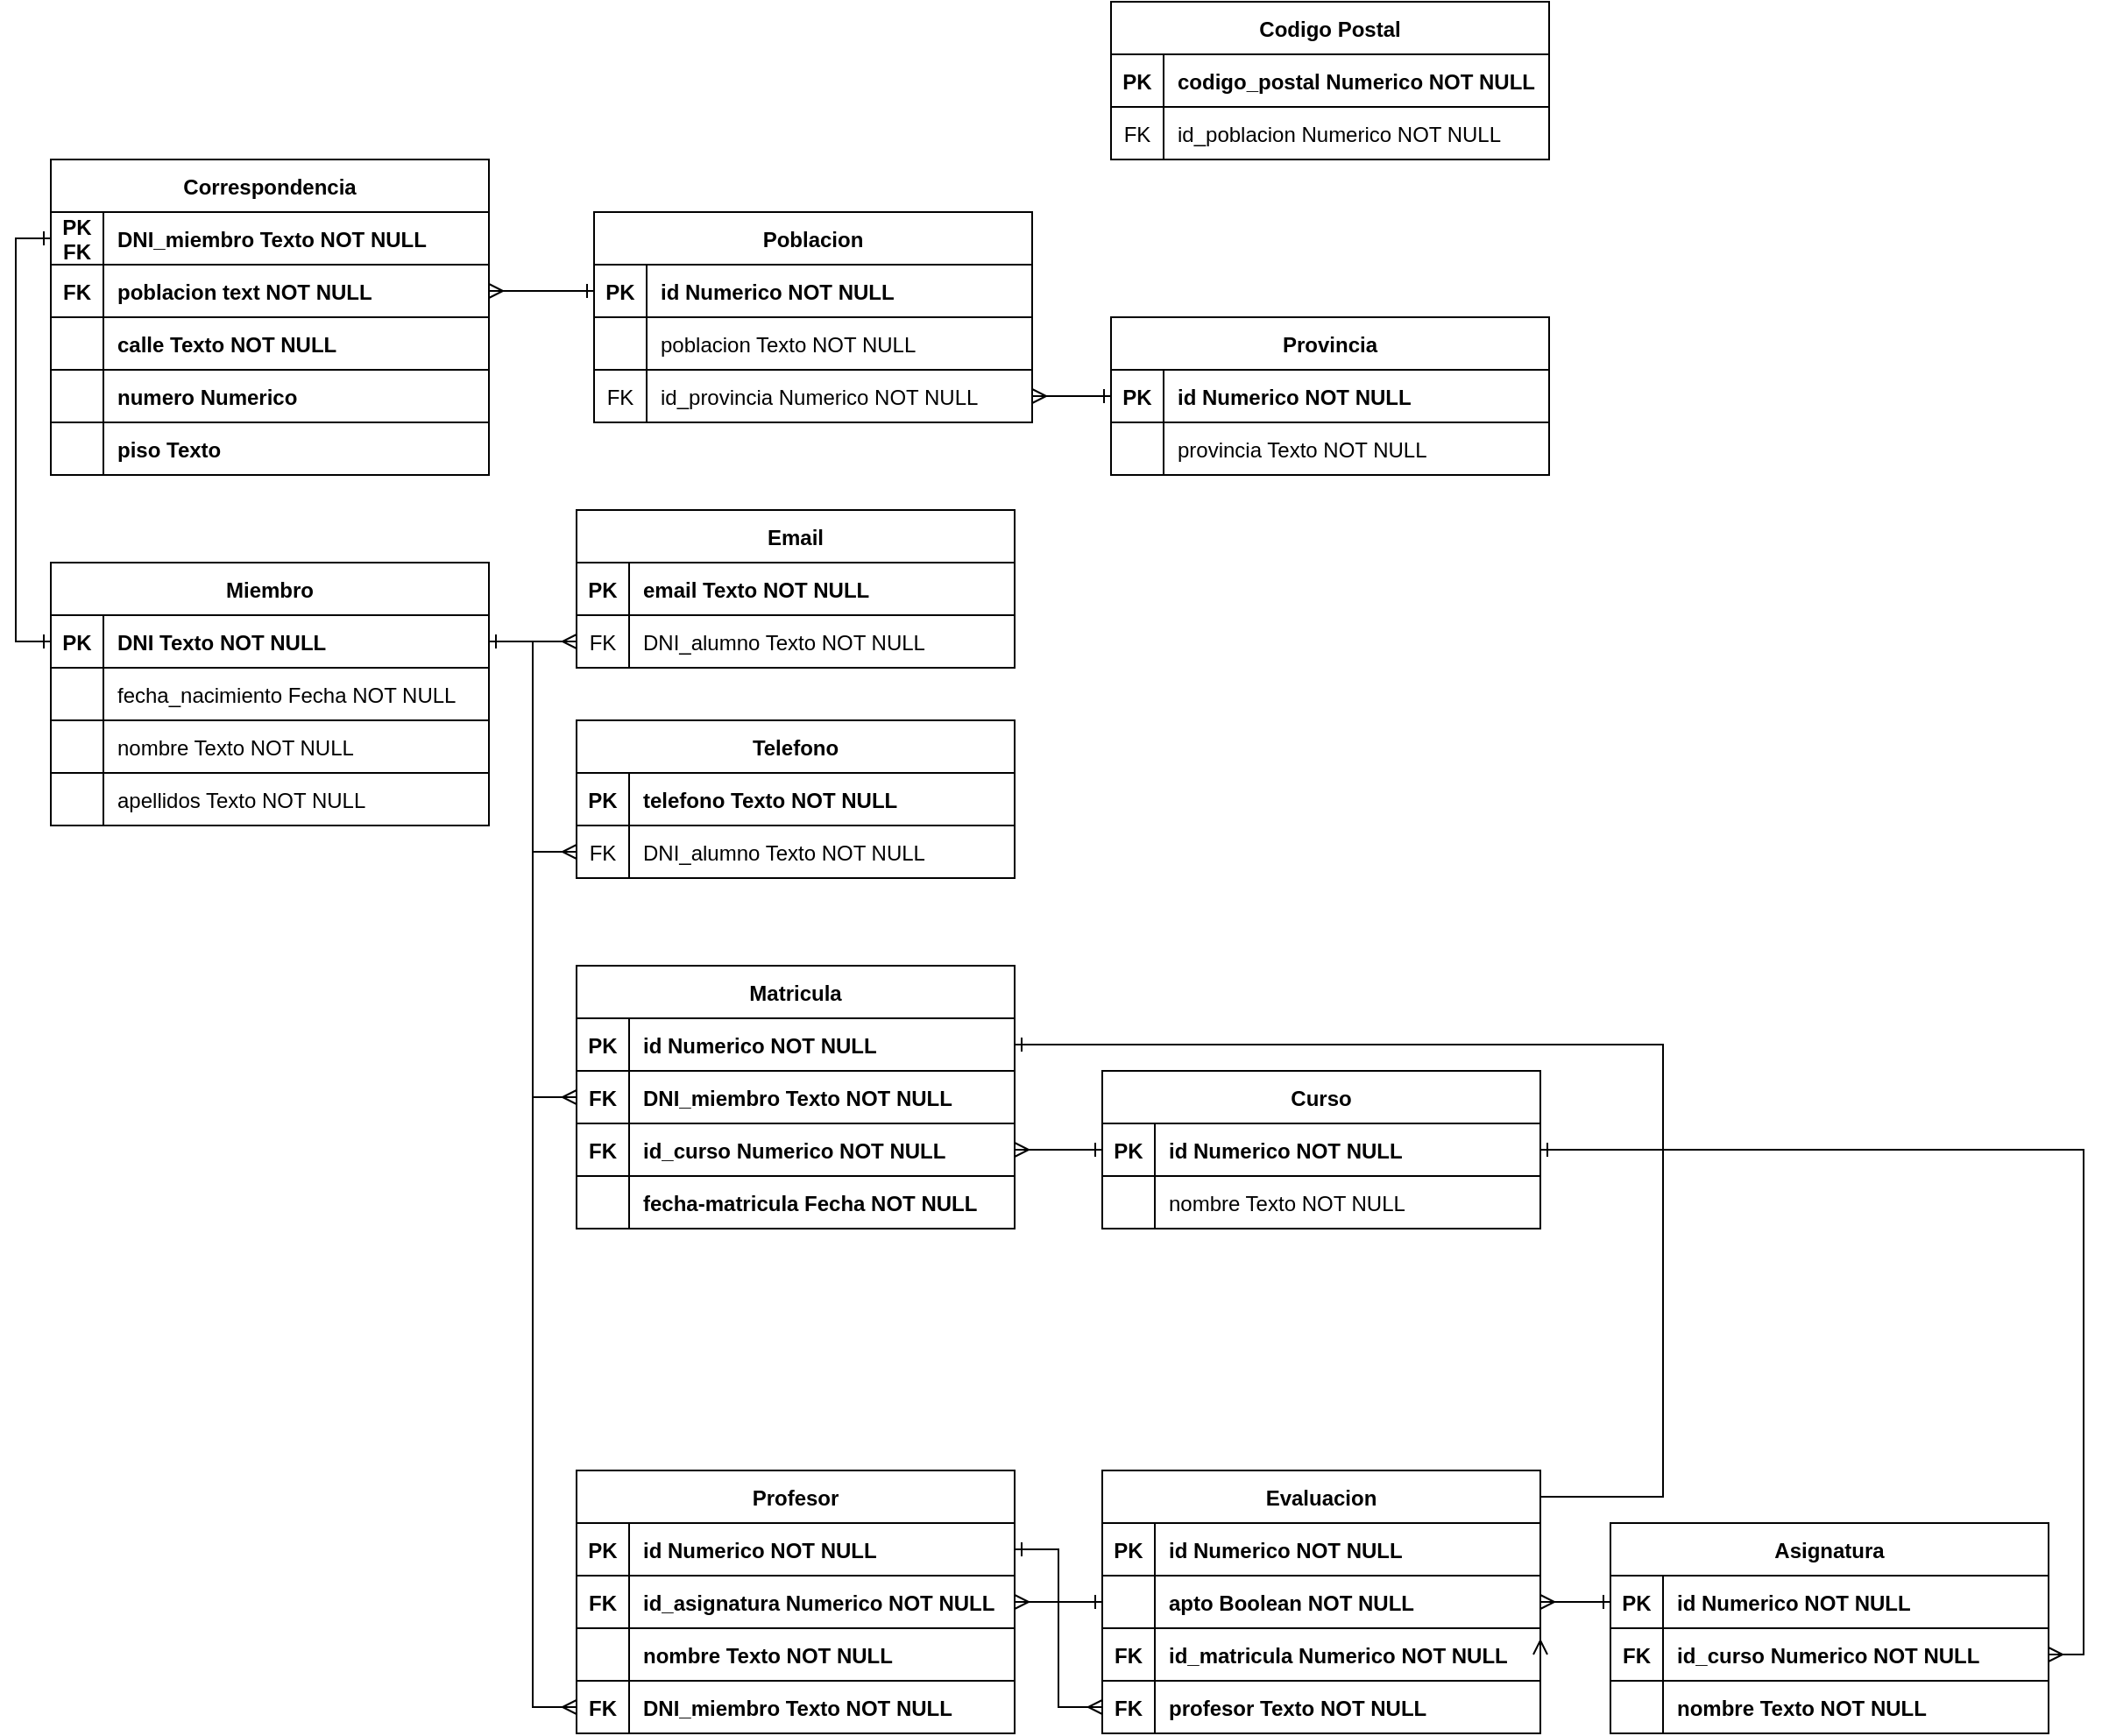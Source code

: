 <mxfile version="24.7.17">
  <diagram id="R2lEEEUBdFMjLlhIrx00" name="Page-1">
    <mxGraphModel dx="2199" dy="1628" grid="1" gridSize="10" guides="1" tooltips="1" connect="1" arrows="1" fold="1" page="0" pageScale="1" pageWidth="850" pageHeight="1100" math="0" shadow="0" extFonts="Permanent Marker^https://fonts.googleapis.com/css?family=Permanent+Marker">
      <root>
        <mxCell id="0" />
        <mxCell id="1" parent="0" />
        <mxCell id="C-vyLk0tnHw3VtMMgP7b-2" value="Matricula" style="shape=table;startSize=30;container=1;collapsible=1;childLayout=tableLayout;fixedRows=1;rowLines=0;fontStyle=1;align=center;resizeLast=1;strokeColor=default;" parent="1" vertex="1">
          <mxGeometry x="-140" y="-100" width="250" height="150" as="geometry" />
        </mxCell>
        <mxCell id="C-vyLk0tnHw3VtMMgP7b-3" value="" style="shape=partialRectangle;collapsible=0;dropTarget=0;pointerEvents=0;fillColor=none;points=[[0,0.5],[1,0.5]];portConstraint=eastwest;top=0;left=0;right=0;bottom=1;fontStyle=0;strokeColor=default;" parent="C-vyLk0tnHw3VtMMgP7b-2" vertex="1">
          <mxGeometry y="30" width="250" height="30" as="geometry" />
        </mxCell>
        <mxCell id="C-vyLk0tnHw3VtMMgP7b-4" value="PK" style="shape=partialRectangle;overflow=hidden;connectable=0;fillColor=none;top=0;left=0;bottom=0;right=0;fontStyle=1;strokeColor=default;" parent="C-vyLk0tnHw3VtMMgP7b-3" vertex="1">
          <mxGeometry width="30" height="30" as="geometry">
            <mxRectangle width="30" height="30" as="alternateBounds" />
          </mxGeometry>
        </mxCell>
        <mxCell id="C-vyLk0tnHw3VtMMgP7b-5" value="id Numerico NOT NULL " style="shape=partialRectangle;overflow=hidden;connectable=0;fillColor=none;top=0;left=0;bottom=0;right=0;align=left;spacingLeft=6;fontStyle=1;strokeColor=default;" parent="C-vyLk0tnHw3VtMMgP7b-3" vertex="1">
          <mxGeometry x="30" width="220" height="30" as="geometry">
            <mxRectangle width="220" height="30" as="alternateBounds" />
          </mxGeometry>
        </mxCell>
        <mxCell id="5ivnjX8FvCJyDa3oYcni-28" style="shape=partialRectangle;collapsible=0;dropTarget=0;pointerEvents=0;fillColor=none;points=[[0,0.5],[1,0.5]];portConstraint=eastwest;top=0;left=0;right=0;bottom=1;fontStyle=0;strokeColor=default;" parent="C-vyLk0tnHw3VtMMgP7b-2" vertex="1">
          <mxGeometry y="60" width="250" height="30" as="geometry" />
        </mxCell>
        <mxCell id="5ivnjX8FvCJyDa3oYcni-29" value="FK" style="shape=partialRectangle;overflow=hidden;connectable=0;fillColor=none;top=0;left=0;bottom=0;right=0;fontStyle=1;strokeColor=default;" parent="5ivnjX8FvCJyDa3oYcni-28" vertex="1">
          <mxGeometry width="30" height="30" as="geometry">
            <mxRectangle width="30" height="30" as="alternateBounds" />
          </mxGeometry>
        </mxCell>
        <mxCell id="5ivnjX8FvCJyDa3oYcni-30" value="DNI_miembro Texto NOT NULL" style="shape=partialRectangle;overflow=hidden;connectable=0;fillColor=none;top=0;left=0;bottom=0;right=0;align=left;spacingLeft=6;fontStyle=1;strokeColor=default;" parent="5ivnjX8FvCJyDa3oYcni-28" vertex="1">
          <mxGeometry x="30" width="220" height="30" as="geometry">
            <mxRectangle width="220" height="30" as="alternateBounds" />
          </mxGeometry>
        </mxCell>
        <mxCell id="5ivnjX8FvCJyDa3oYcni-31" style="shape=partialRectangle;collapsible=0;dropTarget=0;pointerEvents=0;fillColor=none;points=[[0,0.5],[1,0.5]];portConstraint=eastwest;top=0;left=0;right=0;bottom=1;fontStyle=0;strokeColor=default;" parent="C-vyLk0tnHw3VtMMgP7b-2" vertex="1">
          <mxGeometry y="90" width="250" height="30" as="geometry" />
        </mxCell>
        <mxCell id="5ivnjX8FvCJyDa3oYcni-32" value="FK" style="shape=partialRectangle;overflow=hidden;connectable=0;fillColor=none;top=0;left=0;bottom=0;right=0;fontStyle=1;strokeColor=default;" parent="5ivnjX8FvCJyDa3oYcni-31" vertex="1">
          <mxGeometry width="30" height="30" as="geometry">
            <mxRectangle width="30" height="30" as="alternateBounds" />
          </mxGeometry>
        </mxCell>
        <mxCell id="5ivnjX8FvCJyDa3oYcni-33" value="id_curso Numerico NOT NULL" style="shape=partialRectangle;overflow=hidden;connectable=0;fillColor=none;top=0;left=0;bottom=0;right=0;align=left;spacingLeft=6;fontStyle=1;strokeColor=default;" parent="5ivnjX8FvCJyDa3oYcni-31" vertex="1">
          <mxGeometry x="30" width="220" height="30" as="geometry">
            <mxRectangle width="220" height="30" as="alternateBounds" />
          </mxGeometry>
        </mxCell>
        <mxCell id="5ivnjX8FvCJyDa3oYcni-89" style="shape=partialRectangle;collapsible=0;dropTarget=0;pointerEvents=0;fillColor=none;points=[[0,0.5],[1,0.5]];portConstraint=eastwest;top=0;left=0;right=0;bottom=1;fontStyle=0;strokeColor=default;" parent="C-vyLk0tnHw3VtMMgP7b-2" vertex="1">
          <mxGeometry y="120" width="250" height="30" as="geometry" />
        </mxCell>
        <mxCell id="5ivnjX8FvCJyDa3oYcni-90" style="shape=partialRectangle;overflow=hidden;connectable=0;fillColor=none;top=0;left=0;bottom=0;right=0;fontStyle=1;strokeColor=default;" parent="5ivnjX8FvCJyDa3oYcni-89" vertex="1">
          <mxGeometry width="30" height="30" as="geometry">
            <mxRectangle width="30" height="30" as="alternateBounds" />
          </mxGeometry>
        </mxCell>
        <mxCell id="5ivnjX8FvCJyDa3oYcni-91" value="fecha-matricula Fecha NOT NULL" style="shape=partialRectangle;overflow=hidden;connectable=0;fillColor=none;top=0;left=0;bottom=0;right=0;align=left;spacingLeft=6;fontStyle=1;strokeColor=default;" parent="5ivnjX8FvCJyDa3oYcni-89" vertex="1">
          <mxGeometry x="30" width="220" height="30" as="geometry">
            <mxRectangle width="220" height="30" as="alternateBounds" />
          </mxGeometry>
        </mxCell>
        <mxCell id="C-vyLk0tnHw3VtMMgP7b-13" value="Curso" style="shape=table;startSize=30;container=1;collapsible=1;childLayout=tableLayout;fixedRows=1;rowLines=0;fontStyle=1;align=center;resizeLast=1;strokeColor=default;" parent="1" vertex="1">
          <mxGeometry x="160" y="-40" width="250" height="90" as="geometry" />
        </mxCell>
        <mxCell id="C-vyLk0tnHw3VtMMgP7b-14" value="" style="shape=partialRectangle;collapsible=0;dropTarget=0;pointerEvents=0;fillColor=none;points=[[0,0.5],[1,0.5]];portConstraint=eastwest;top=0;left=0;right=0;bottom=1;fontStyle=0;strokeColor=default;" parent="C-vyLk0tnHw3VtMMgP7b-13" vertex="1">
          <mxGeometry y="30" width="250" height="30" as="geometry" />
        </mxCell>
        <mxCell id="C-vyLk0tnHw3VtMMgP7b-15" value="PK" style="shape=partialRectangle;overflow=hidden;connectable=0;fillColor=none;top=0;left=0;bottom=0;right=0;fontStyle=1;strokeColor=default;" parent="C-vyLk0tnHw3VtMMgP7b-14" vertex="1">
          <mxGeometry width="30" height="30" as="geometry">
            <mxRectangle width="30" height="30" as="alternateBounds" />
          </mxGeometry>
        </mxCell>
        <mxCell id="C-vyLk0tnHw3VtMMgP7b-16" value="id Numerico NOT NULL " style="shape=partialRectangle;overflow=hidden;connectable=0;fillColor=none;top=0;left=0;bottom=0;right=0;align=left;spacingLeft=6;fontStyle=1;strokeColor=default;" parent="C-vyLk0tnHw3VtMMgP7b-14" vertex="1">
          <mxGeometry x="30" width="220" height="30" as="geometry">
            <mxRectangle width="220" height="30" as="alternateBounds" />
          </mxGeometry>
        </mxCell>
        <mxCell id="C-vyLk0tnHw3VtMMgP7b-17" value="" style="shape=partialRectangle;collapsible=0;dropTarget=0;pointerEvents=0;fillColor=none;points=[[0,0.5],[1,0.5]];portConstraint=eastwest;top=0;left=0;right=0;bottom=0;fontStyle=0;strokeColor=default;" parent="C-vyLk0tnHw3VtMMgP7b-13" vertex="1">
          <mxGeometry y="60" width="250" height="30" as="geometry" />
        </mxCell>
        <mxCell id="C-vyLk0tnHw3VtMMgP7b-18" value="" style="shape=partialRectangle;overflow=hidden;connectable=0;fillColor=none;top=0;left=0;bottom=0;right=0;fontStyle=0;strokeColor=default;" parent="C-vyLk0tnHw3VtMMgP7b-17" vertex="1">
          <mxGeometry width="30" height="30" as="geometry">
            <mxRectangle width="30" height="30" as="alternateBounds" />
          </mxGeometry>
        </mxCell>
        <mxCell id="C-vyLk0tnHw3VtMMgP7b-19" value="nombre Texto NOT NULL" style="shape=partialRectangle;overflow=hidden;connectable=0;fillColor=none;top=0;left=0;bottom=0;right=0;align=left;spacingLeft=6;fontStyle=0;strokeColor=default;" parent="C-vyLk0tnHw3VtMMgP7b-17" vertex="1">
          <mxGeometry x="30" width="220" height="30" as="geometry">
            <mxRectangle width="220" height="30" as="alternateBounds" />
          </mxGeometry>
        </mxCell>
        <mxCell id="5ivnjX8FvCJyDa3oYcni-36" style="edgeStyle=orthogonalEdgeStyle;rounded=0;orthogonalLoop=1;jettySize=auto;html=1;exitX=0;exitY=0.5;exitDx=0;exitDy=0;startArrow=ERone;startFill=0;endArrow=ERmany;endFill=0;fontStyle=0;strokeColor=default;" parent="1" source="C-vyLk0tnHw3VtMMgP7b-14" target="5ivnjX8FvCJyDa3oYcni-31" edge="1">
          <mxGeometry relative="1" as="geometry" />
        </mxCell>
        <mxCell id="5ivnjX8FvCJyDa3oYcni-98" style="edgeStyle=orthogonalEdgeStyle;rounded=0;orthogonalLoop=1;jettySize=auto;html=1;exitX=1;exitY=0.5;exitDx=0;exitDy=0;startArrow=ERone;startFill=0;endArrow=ERmany;endFill=0;fontStyle=0;strokeColor=default;" parent="1" source="5ivnjX8FvCJyDa3oYcni-142" target="5ivnjX8FvCJyDa3oYcni-28" edge="1">
          <mxGeometry relative="1" as="geometry">
            <mxPoint x="260" y="-15" as="sourcePoint" />
          </mxGeometry>
        </mxCell>
        <mxCell id="5ivnjX8FvCJyDa3oYcni-99" value="Asignatura" style="shape=table;startSize=30;container=1;collapsible=1;childLayout=tableLayout;fixedRows=1;rowLines=0;fontStyle=1;align=center;resizeLast=1;strokeColor=default;" parent="1" vertex="1">
          <mxGeometry x="450" y="218" width="250" height="120" as="geometry" />
        </mxCell>
        <mxCell id="5ivnjX8FvCJyDa3oYcni-100" value="" style="shape=partialRectangle;collapsible=0;dropTarget=0;pointerEvents=0;fillColor=none;points=[[0,0.5],[1,0.5]];portConstraint=eastwest;top=0;left=0;right=0;bottom=1;fontStyle=0;strokeColor=default;" parent="5ivnjX8FvCJyDa3oYcni-99" vertex="1">
          <mxGeometry y="30" width="250" height="30" as="geometry" />
        </mxCell>
        <mxCell id="5ivnjX8FvCJyDa3oYcni-101" value="PK" style="shape=partialRectangle;overflow=hidden;connectable=0;fillColor=none;top=0;left=0;bottom=0;right=0;fontStyle=1;strokeColor=default;" parent="5ivnjX8FvCJyDa3oYcni-100" vertex="1">
          <mxGeometry width="30" height="30" as="geometry">
            <mxRectangle width="30" height="30" as="alternateBounds" />
          </mxGeometry>
        </mxCell>
        <mxCell id="5ivnjX8FvCJyDa3oYcni-102" value="id Numerico NOT NULL " style="shape=partialRectangle;overflow=hidden;connectable=0;fillColor=none;top=0;left=0;bottom=0;right=0;align=left;spacingLeft=6;fontStyle=1;strokeColor=default;" parent="5ivnjX8FvCJyDa3oYcni-100" vertex="1">
          <mxGeometry x="30" width="220" height="30" as="geometry">
            <mxRectangle width="220" height="30" as="alternateBounds" />
          </mxGeometry>
        </mxCell>
        <mxCell id="5ivnjX8FvCJyDa3oYcni-106" style="shape=partialRectangle;collapsible=0;dropTarget=0;pointerEvents=0;fillColor=none;points=[[0,0.5],[1,0.5]];portConstraint=eastwest;top=0;left=0;right=0;bottom=1;fontStyle=0;strokeColor=default;" parent="5ivnjX8FvCJyDa3oYcni-99" vertex="1">
          <mxGeometry y="60" width="250" height="30" as="geometry" />
        </mxCell>
        <mxCell id="5ivnjX8FvCJyDa3oYcni-107" value="FK" style="shape=partialRectangle;overflow=hidden;connectable=0;fillColor=none;top=0;left=0;bottom=0;right=0;fontStyle=1;strokeColor=default;" parent="5ivnjX8FvCJyDa3oYcni-106" vertex="1">
          <mxGeometry width="30" height="30" as="geometry">
            <mxRectangle width="30" height="30" as="alternateBounds" />
          </mxGeometry>
        </mxCell>
        <mxCell id="5ivnjX8FvCJyDa3oYcni-108" value="id_curso Numerico NOT NULL" style="shape=partialRectangle;overflow=hidden;connectable=0;fillColor=none;top=0;left=0;bottom=0;right=0;align=left;spacingLeft=6;fontStyle=1;strokeColor=default;" parent="5ivnjX8FvCJyDa3oYcni-106" vertex="1">
          <mxGeometry x="30" width="220" height="30" as="geometry">
            <mxRectangle width="220" height="30" as="alternateBounds" />
          </mxGeometry>
        </mxCell>
        <mxCell id="5ivnjX8FvCJyDa3oYcni-109" style="shape=partialRectangle;collapsible=0;dropTarget=0;pointerEvents=0;fillColor=none;points=[[0,0.5],[1,0.5]];portConstraint=eastwest;top=0;left=0;right=0;bottom=1;fontStyle=0;strokeColor=default;" parent="5ivnjX8FvCJyDa3oYcni-99" vertex="1">
          <mxGeometry y="90" width="250" height="30" as="geometry" />
        </mxCell>
        <mxCell id="5ivnjX8FvCJyDa3oYcni-110" style="shape=partialRectangle;overflow=hidden;connectable=0;fillColor=none;top=0;left=0;bottom=0;right=0;fontStyle=1;strokeColor=default;" parent="5ivnjX8FvCJyDa3oYcni-109" vertex="1">
          <mxGeometry width="30" height="30" as="geometry">
            <mxRectangle width="30" height="30" as="alternateBounds" />
          </mxGeometry>
        </mxCell>
        <mxCell id="5ivnjX8FvCJyDa3oYcni-111" value="nombre Texto NOT NULL" style="shape=partialRectangle;overflow=hidden;connectable=0;fillColor=none;top=0;left=0;bottom=0;right=0;align=left;spacingLeft=6;fontStyle=1;strokeColor=default;" parent="5ivnjX8FvCJyDa3oYcni-109" vertex="1">
          <mxGeometry x="30" width="220" height="30" as="geometry">
            <mxRectangle width="220" height="30" as="alternateBounds" />
          </mxGeometry>
        </mxCell>
        <mxCell id="5ivnjX8FvCJyDa3oYcni-141" value="Miembro" style="shape=table;startSize=30;container=1;collapsible=1;childLayout=tableLayout;fixedRows=1;rowLines=0;fontStyle=1;align=center;resizeLast=1;strokeColor=default;" parent="1" vertex="1">
          <mxGeometry x="-440" y="-330" width="250" height="150" as="geometry">
            <mxRectangle x="120" y="120" width="80" height="30" as="alternateBounds" />
          </mxGeometry>
        </mxCell>
        <mxCell id="5ivnjX8FvCJyDa3oYcni-142" value="" style="shape=partialRectangle;collapsible=0;dropTarget=0;pointerEvents=0;fillColor=none;points=[[0,0.5],[1,0.5]];portConstraint=eastwest;top=0;left=0;right=0;bottom=1;fontStyle=0;strokeColor=default;" parent="5ivnjX8FvCJyDa3oYcni-141" vertex="1">
          <mxGeometry y="30" width="250" height="30" as="geometry" />
        </mxCell>
        <mxCell id="5ivnjX8FvCJyDa3oYcni-143" value="PK" style="shape=partialRectangle;overflow=hidden;connectable=0;fillColor=none;top=0;left=0;bottom=0;right=0;fontStyle=1;strokeColor=default;" parent="5ivnjX8FvCJyDa3oYcni-142" vertex="1">
          <mxGeometry width="30" height="30" as="geometry">
            <mxRectangle width="30" height="30" as="alternateBounds" />
          </mxGeometry>
        </mxCell>
        <mxCell id="5ivnjX8FvCJyDa3oYcni-144" value="DNI Texto NOT NULL " style="shape=partialRectangle;overflow=hidden;connectable=0;fillColor=none;top=0;left=0;bottom=0;right=0;align=left;spacingLeft=6;fontStyle=1;strokeColor=default;" parent="5ivnjX8FvCJyDa3oYcni-142" vertex="1">
          <mxGeometry x="30" width="220" height="30" as="geometry">
            <mxRectangle width="220" height="30" as="alternateBounds" />
          </mxGeometry>
        </mxCell>
        <mxCell id="5ivnjX8FvCJyDa3oYcni-145" value="" style="shape=Rectangle;collapsible=0;dropTarget=0;pointerEvents=0;fillColor=none;points=[[0,0.5],[1,0.5]];portConstraint=eastwest;top=0;left=0;right=0;bottom=0;fontStyle=0;strokeColor=default;" parent="5ivnjX8FvCJyDa3oYcni-141" vertex="1">
          <mxGeometry y="60" width="250" height="30" as="geometry" />
        </mxCell>
        <mxCell id="5ivnjX8FvCJyDa3oYcni-146" value="" style="shape=partialRectangle;overflow=hidden;connectable=0;fillColor=none;top=0;left=0;bottom=0;right=0;fontStyle=0;strokeColor=default;" parent="5ivnjX8FvCJyDa3oYcni-145" vertex="1">
          <mxGeometry width="30" height="30" as="geometry">
            <mxRectangle width="30" height="30" as="alternateBounds" />
          </mxGeometry>
        </mxCell>
        <mxCell id="5ivnjX8FvCJyDa3oYcni-147" value="fecha_nacimiento Fecha NOT NULL" style="shape=partialRectangle;overflow=hidden;connectable=0;fillColor=none;top=0;left=0;bottom=0;right=0;align=left;spacingLeft=6;fontStyle=0;strokeColor=default;" parent="5ivnjX8FvCJyDa3oYcni-145" vertex="1">
          <mxGeometry x="30" width="220" height="30" as="geometry">
            <mxRectangle width="220" height="30" as="alternateBounds" />
          </mxGeometry>
        </mxCell>
        <mxCell id="5ivnjX8FvCJyDa3oYcni-148" value="" style="shape=Rectangle;collapsible=0;dropTarget=0;pointerEvents=0;fillColor=none;points=[[0,0.5],[1,0.5]];portConstraint=eastwest;top=0;left=0;right=0;bottom=0;fontStyle=0;strokeColor=default;" parent="5ivnjX8FvCJyDa3oYcni-141" vertex="1">
          <mxGeometry y="90" width="250" height="30" as="geometry" />
        </mxCell>
        <mxCell id="5ivnjX8FvCJyDa3oYcni-149" value="" style="shape=partialRectangle;overflow=hidden;connectable=0;fillColor=none;top=0;left=0;bottom=0;right=0;fontStyle=0;strokeColor=default;" parent="5ivnjX8FvCJyDa3oYcni-148" vertex="1">
          <mxGeometry width="30" height="30" as="geometry">
            <mxRectangle width="30" height="30" as="alternateBounds" />
          </mxGeometry>
        </mxCell>
        <mxCell id="5ivnjX8FvCJyDa3oYcni-150" value="nombre Texto NOT NULL" style="shape=partialRectangle;overflow=hidden;connectable=0;fillColor=none;top=0;left=0;bottom=0;right=0;align=left;spacingLeft=6;fontStyle=0;strokeColor=default;" parent="5ivnjX8FvCJyDa3oYcni-148" vertex="1">
          <mxGeometry x="30" width="220" height="30" as="geometry">
            <mxRectangle width="220" height="30" as="alternateBounds" />
          </mxGeometry>
        </mxCell>
        <mxCell id="5ivnjX8FvCJyDa3oYcni-151" style="shape=partialRectangle;collapsible=0;dropTarget=0;pointerEvents=0;fillColor=none;points=[[0,0.5],[1,0.5]];portConstraint=eastwest;top=0;left=0;right=0;bottom=0;fontStyle=0;strokeColor=default;" parent="5ivnjX8FvCJyDa3oYcni-141" vertex="1">
          <mxGeometry y="120" width="250" height="30" as="geometry" />
        </mxCell>
        <mxCell id="5ivnjX8FvCJyDa3oYcni-152" style="shape=partialRectangle;overflow=hidden;connectable=0;fillColor=none;top=0;left=0;bottom=0;right=0;fontStyle=0;strokeColor=default;" parent="5ivnjX8FvCJyDa3oYcni-151" vertex="1">
          <mxGeometry width="30" height="30" as="geometry">
            <mxRectangle width="30" height="30" as="alternateBounds" />
          </mxGeometry>
        </mxCell>
        <mxCell id="5ivnjX8FvCJyDa3oYcni-153" value="apellidos Texto NOT NULL" style="shape=partialRectangle;overflow=hidden;connectable=0;fillColor=none;top=0;left=0;bottom=0;right=0;align=left;spacingLeft=6;fontStyle=0;strokeColor=default;" parent="5ivnjX8FvCJyDa3oYcni-151" vertex="1">
          <mxGeometry x="30" width="220" height="30" as="geometry">
            <mxRectangle width="220" height="30" as="alternateBounds" />
          </mxGeometry>
        </mxCell>
        <mxCell id="5ivnjX8FvCJyDa3oYcni-175" value="Email" style="shape=table;startSize=30;container=1;collapsible=1;childLayout=tableLayout;fixedRows=1;rowLines=0;fontStyle=1;align=center;resizeLast=1;strokeColor=default;" parent="1" vertex="1">
          <mxGeometry x="-140" y="-360" width="250" height="90" as="geometry" />
        </mxCell>
        <mxCell id="5ivnjX8FvCJyDa3oYcni-176" value="" style="shape=partialRectangle;collapsible=0;dropTarget=0;pointerEvents=0;fillColor=none;points=[[0,0.5],[1,0.5]];portConstraint=eastwest;top=0;left=0;right=0;bottom=1;fontStyle=0;strokeColor=default;" parent="5ivnjX8FvCJyDa3oYcni-175" vertex="1">
          <mxGeometry y="30" width="250" height="30" as="geometry" />
        </mxCell>
        <mxCell id="5ivnjX8FvCJyDa3oYcni-177" value="PK" style="shape=partialRectangle;overflow=hidden;connectable=0;fillColor=none;top=0;left=0;bottom=0;right=0;fontStyle=1;strokeColor=default;" parent="5ivnjX8FvCJyDa3oYcni-176" vertex="1">
          <mxGeometry width="30" height="30" as="geometry">
            <mxRectangle width="30" height="30" as="alternateBounds" />
          </mxGeometry>
        </mxCell>
        <mxCell id="5ivnjX8FvCJyDa3oYcni-178" value="email Texto NOT NULL " style="shape=partialRectangle;overflow=hidden;connectable=0;fillColor=none;top=0;left=0;bottom=0;right=0;align=left;spacingLeft=6;fontStyle=1;strokeColor=default;" parent="5ivnjX8FvCJyDa3oYcni-176" vertex="1">
          <mxGeometry x="30" width="220" height="30" as="geometry">
            <mxRectangle width="220" height="30" as="alternateBounds" />
          </mxGeometry>
        </mxCell>
        <mxCell id="5ivnjX8FvCJyDa3oYcni-179" value="" style="shape=partialRectangle;collapsible=0;dropTarget=0;pointerEvents=0;fillColor=none;points=[[0,0.5],[1,0.5]];portConstraint=eastwest;top=0;left=0;right=0;bottom=0;fontStyle=0;strokeColor=default;" parent="5ivnjX8FvCJyDa3oYcni-175" vertex="1">
          <mxGeometry y="60" width="250" height="30" as="geometry" />
        </mxCell>
        <mxCell id="5ivnjX8FvCJyDa3oYcni-180" value="FK" style="shape=partialRectangle;overflow=hidden;connectable=0;fillColor=none;top=0;left=0;bottom=0;right=0;fontStyle=0;strokeColor=default;" parent="5ivnjX8FvCJyDa3oYcni-179" vertex="1">
          <mxGeometry width="30" height="30" as="geometry">
            <mxRectangle width="30" height="30" as="alternateBounds" />
          </mxGeometry>
        </mxCell>
        <mxCell id="5ivnjX8FvCJyDa3oYcni-181" value="DNI_alumno Texto NOT NULL" style="shape=partialRectangle;overflow=hidden;connectable=0;fillColor=none;top=0;left=0;bottom=0;right=0;align=left;spacingLeft=6;fontStyle=0;strokeColor=default;" parent="5ivnjX8FvCJyDa3oYcni-179" vertex="1">
          <mxGeometry x="30" width="220" height="30" as="geometry">
            <mxRectangle width="220" height="30" as="alternateBounds" />
          </mxGeometry>
        </mxCell>
        <mxCell id="5ivnjX8FvCJyDa3oYcni-182" style="edgeStyle=orthogonalEdgeStyle;rounded=0;orthogonalLoop=1;jettySize=auto;html=1;exitX=1;exitY=0.5;exitDx=0;exitDy=0;entryX=0;entryY=0.5;entryDx=0;entryDy=0;startArrow=ERone;startFill=0;endArrow=ERmany;endFill=0;fontStyle=0;strokeColor=default;" parent="1" source="5ivnjX8FvCJyDa3oYcni-142" target="5ivnjX8FvCJyDa3oYcni-179" edge="1">
          <mxGeometry relative="1" as="geometry">
            <mxPoint x="260" y="-15" as="sourcePoint" />
          </mxGeometry>
        </mxCell>
        <mxCell id="5ivnjX8FvCJyDa3oYcni-183" value="Telefono" style="shape=table;startSize=30;container=1;collapsible=1;childLayout=tableLayout;fixedRows=1;rowLines=0;fontStyle=1;align=center;resizeLast=1;strokeColor=default;" parent="1" vertex="1">
          <mxGeometry x="-140" y="-240" width="250" height="90" as="geometry" />
        </mxCell>
        <mxCell id="5ivnjX8FvCJyDa3oYcni-184" value="" style="shape=partialRectangle;collapsible=0;dropTarget=0;pointerEvents=0;fillColor=none;points=[[0,0.5],[1,0.5]];portConstraint=eastwest;top=0;left=0;right=0;bottom=1;fontStyle=0;strokeColor=default;" parent="5ivnjX8FvCJyDa3oYcni-183" vertex="1">
          <mxGeometry y="30" width="250" height="30" as="geometry" />
        </mxCell>
        <mxCell id="5ivnjX8FvCJyDa3oYcni-185" value="PK" style="shape=partialRectangle;overflow=hidden;connectable=0;fillColor=none;top=0;left=0;bottom=0;right=0;fontStyle=1;strokeColor=default;" parent="5ivnjX8FvCJyDa3oYcni-184" vertex="1">
          <mxGeometry width="30" height="30" as="geometry">
            <mxRectangle width="30" height="30" as="alternateBounds" />
          </mxGeometry>
        </mxCell>
        <mxCell id="5ivnjX8FvCJyDa3oYcni-186" value="telefono Texto NOT NULL " style="shape=partialRectangle;overflow=hidden;connectable=0;fillColor=none;top=0;left=0;bottom=0;right=0;align=left;spacingLeft=6;fontStyle=1;strokeColor=default;" parent="5ivnjX8FvCJyDa3oYcni-184" vertex="1">
          <mxGeometry x="30" width="220" height="30" as="geometry">
            <mxRectangle width="220" height="30" as="alternateBounds" />
          </mxGeometry>
        </mxCell>
        <mxCell id="5ivnjX8FvCJyDa3oYcni-187" value="" style="shape=partialRectangle;collapsible=0;dropTarget=0;pointerEvents=0;fillColor=none;points=[[0,0.5],[1,0.5]];portConstraint=eastwest;top=0;left=0;right=0;bottom=0;fontStyle=0;strokeColor=default;" parent="5ivnjX8FvCJyDa3oYcni-183" vertex="1">
          <mxGeometry y="60" width="250" height="30" as="geometry" />
        </mxCell>
        <mxCell id="5ivnjX8FvCJyDa3oYcni-188" value="FK" style="shape=partialRectangle;overflow=hidden;connectable=0;fillColor=none;top=0;left=0;bottom=0;right=0;fontStyle=0;strokeColor=default;" parent="5ivnjX8FvCJyDa3oYcni-187" vertex="1">
          <mxGeometry width="30" height="30" as="geometry">
            <mxRectangle width="30" height="30" as="alternateBounds" />
          </mxGeometry>
        </mxCell>
        <mxCell id="5ivnjX8FvCJyDa3oYcni-189" value="DNI_alumno Texto NOT NULL" style="shape=partialRectangle;overflow=hidden;connectable=0;fillColor=none;top=0;left=0;bottom=0;right=0;align=left;spacingLeft=6;fontStyle=0;strokeColor=default;" parent="5ivnjX8FvCJyDa3oYcni-187" vertex="1">
          <mxGeometry x="30" width="220" height="30" as="geometry">
            <mxRectangle width="220" height="30" as="alternateBounds" />
          </mxGeometry>
        </mxCell>
        <mxCell id="5ivnjX8FvCJyDa3oYcni-190" style="edgeStyle=orthogonalEdgeStyle;rounded=0;orthogonalLoop=1;jettySize=auto;html=1;exitX=1;exitY=0.5;exitDx=0;exitDy=0;startArrow=ERone;startFill=0;endArrow=ERmany;endFill=0;entryX=0;entryY=0.5;entryDx=0;entryDy=0;fontStyle=0;strokeColor=default;" parent="1" source="5ivnjX8FvCJyDa3oYcni-142" target="5ivnjX8FvCJyDa3oYcni-187" edge="1">
          <mxGeometry relative="1" as="geometry">
            <mxPoint x="260" y="-15" as="sourcePoint" />
            <mxPoint x="340" y="30" as="targetPoint" />
          </mxGeometry>
        </mxCell>
        <mxCell id="5ivnjX8FvCJyDa3oYcni-192" value="Correspondencia" style="shape=table;startSize=30;container=1;collapsible=1;childLayout=tableLayout;fixedRows=1;rowLines=0;fontStyle=1;align=center;resizeLast=1;strokeColor=default;" parent="1" vertex="1">
          <mxGeometry x="-440" y="-560" width="250" height="180" as="geometry" />
        </mxCell>
        <mxCell id="5ivnjX8FvCJyDa3oYcni-193" value="" style="shape=partialRectangle;collapsible=0;dropTarget=0;pointerEvents=0;fillColor=none;points=[[0,0.5],[1,0.5]];portConstraint=eastwest;top=0;left=0;right=0;bottom=1;fontStyle=0;strokeColor=default;" parent="5ivnjX8FvCJyDa3oYcni-192" vertex="1">
          <mxGeometry y="30" width="250" height="30" as="geometry" />
        </mxCell>
        <mxCell id="5ivnjX8FvCJyDa3oYcni-194" value="PK&#xa;FK" style="shape=partialRectangle;overflow=hidden;connectable=0;fillColor=none;top=0;left=0;bottom=0;right=0;fontStyle=1;strokeColor=default;" parent="5ivnjX8FvCJyDa3oYcni-193" vertex="1">
          <mxGeometry width="30" height="30" as="geometry">
            <mxRectangle width="30" height="30" as="alternateBounds" />
          </mxGeometry>
        </mxCell>
        <mxCell id="5ivnjX8FvCJyDa3oYcni-195" value="DNI_miembro Texto NOT NULL " style="shape=partialRectangle;overflow=hidden;connectable=0;fillColor=none;top=0;left=0;bottom=0;right=0;align=left;spacingLeft=6;fontStyle=1;strokeColor=default;" parent="5ivnjX8FvCJyDa3oYcni-193" vertex="1">
          <mxGeometry x="30" width="220" height="30" as="geometry">
            <mxRectangle width="220" height="30" as="alternateBounds" />
          </mxGeometry>
        </mxCell>
        <mxCell id="5ivnjX8FvCJyDa3oYcni-200" style="shape=partialRectangle;collapsible=0;dropTarget=0;pointerEvents=0;fillColor=none;points=[[0,0.5],[1,0.5]];portConstraint=eastwest;top=0;left=0;right=0;bottom=1;fontStyle=0;strokeColor=default;" parent="5ivnjX8FvCJyDa3oYcni-192" vertex="1">
          <mxGeometry y="60" width="250" height="30" as="geometry" />
        </mxCell>
        <mxCell id="5ivnjX8FvCJyDa3oYcni-201" value="FK" style="shape=partialRectangle;overflow=hidden;connectable=0;fillColor=none;top=0;left=0;bottom=0;right=0;fontStyle=1;strokeColor=default;" parent="5ivnjX8FvCJyDa3oYcni-200" vertex="1">
          <mxGeometry width="30" height="30" as="geometry">
            <mxRectangle width="30" height="30" as="alternateBounds" />
          </mxGeometry>
        </mxCell>
        <mxCell id="5ivnjX8FvCJyDa3oYcni-202" value="poblacion text NOT NULL" style="shape=partialRectangle;overflow=hidden;connectable=0;fillColor=none;top=0;left=0;bottom=0;right=0;align=left;spacingLeft=6;fontStyle=1;strokeColor=default;" parent="5ivnjX8FvCJyDa3oYcni-200" vertex="1">
          <mxGeometry x="30" width="220" height="30" as="geometry">
            <mxRectangle width="220" height="30" as="alternateBounds" />
          </mxGeometry>
        </mxCell>
        <mxCell id="lxo9STsemiLn3fHIeI7E-14" style="shape=partialRectangle;collapsible=0;dropTarget=0;pointerEvents=0;fillColor=none;points=[[0,0.5],[1,0.5]];portConstraint=eastwest;top=0;left=0;right=0;bottom=1;fontStyle=0;strokeColor=default;" parent="5ivnjX8FvCJyDa3oYcni-192" vertex="1">
          <mxGeometry y="90" width="250" height="30" as="geometry" />
        </mxCell>
        <mxCell id="lxo9STsemiLn3fHIeI7E-15" style="shape=partialRectangle;overflow=hidden;connectable=0;fillColor=none;top=0;left=0;bottom=0;right=0;fontStyle=1;strokeColor=default;" parent="lxo9STsemiLn3fHIeI7E-14" vertex="1">
          <mxGeometry width="30" height="30" as="geometry">
            <mxRectangle width="30" height="30" as="alternateBounds" />
          </mxGeometry>
        </mxCell>
        <mxCell id="lxo9STsemiLn3fHIeI7E-16" value="calle Texto NOT NULL" style="shape=partialRectangle;overflow=hidden;connectable=0;fillColor=none;top=0;left=0;bottom=0;right=0;align=left;spacingLeft=6;fontStyle=1;strokeColor=default;" parent="lxo9STsemiLn3fHIeI7E-14" vertex="1">
          <mxGeometry x="30" width="220" height="30" as="geometry">
            <mxRectangle width="220" height="30" as="alternateBounds" />
          </mxGeometry>
        </mxCell>
        <mxCell id="lxo9STsemiLn3fHIeI7E-17" style="shape=partialRectangle;collapsible=0;dropTarget=0;pointerEvents=0;fillColor=none;points=[[0,0.5],[1,0.5]];portConstraint=eastwest;top=0;left=0;right=0;bottom=1;fontStyle=0;strokeColor=default;" parent="5ivnjX8FvCJyDa3oYcni-192" vertex="1">
          <mxGeometry y="120" width="250" height="30" as="geometry" />
        </mxCell>
        <mxCell id="lxo9STsemiLn3fHIeI7E-18" style="shape=partialRectangle;overflow=hidden;connectable=0;fillColor=none;top=0;left=0;bottom=0;right=0;fontStyle=1;strokeColor=default;" parent="lxo9STsemiLn3fHIeI7E-17" vertex="1">
          <mxGeometry width="30" height="30" as="geometry">
            <mxRectangle width="30" height="30" as="alternateBounds" />
          </mxGeometry>
        </mxCell>
        <mxCell id="lxo9STsemiLn3fHIeI7E-19" value="numero Numerico" style="shape=partialRectangle;overflow=hidden;connectable=0;fillColor=none;top=0;left=0;bottom=0;right=0;align=left;spacingLeft=6;fontStyle=1;strokeColor=default;" parent="lxo9STsemiLn3fHIeI7E-17" vertex="1">
          <mxGeometry x="30" width="220" height="30" as="geometry">
            <mxRectangle width="220" height="30" as="alternateBounds" />
          </mxGeometry>
        </mxCell>
        <mxCell id="lxo9STsemiLn3fHIeI7E-20" style="shape=partialRectangle;collapsible=0;dropTarget=0;pointerEvents=0;fillColor=none;points=[[0,0.5],[1,0.5]];portConstraint=eastwest;top=0;left=0;right=0;bottom=1;fontStyle=0;strokeColor=default;" parent="5ivnjX8FvCJyDa3oYcni-192" vertex="1">
          <mxGeometry y="150" width="250" height="30" as="geometry" />
        </mxCell>
        <mxCell id="lxo9STsemiLn3fHIeI7E-21" style="shape=partialRectangle;overflow=hidden;connectable=0;fillColor=none;top=0;left=0;bottom=0;right=0;fontStyle=1;strokeColor=default;" parent="lxo9STsemiLn3fHIeI7E-20" vertex="1">
          <mxGeometry width="30" height="30" as="geometry">
            <mxRectangle width="30" height="30" as="alternateBounds" />
          </mxGeometry>
        </mxCell>
        <mxCell id="lxo9STsemiLn3fHIeI7E-22" value="piso Texto" style="shape=partialRectangle;overflow=hidden;connectable=0;fillColor=none;top=0;left=0;bottom=0;right=0;align=left;spacingLeft=6;fontStyle=1;strokeColor=default;" parent="lxo9STsemiLn3fHIeI7E-20" vertex="1">
          <mxGeometry x="30" width="220" height="30" as="geometry">
            <mxRectangle width="220" height="30" as="alternateBounds" />
          </mxGeometry>
        </mxCell>
        <mxCell id="5ivnjX8FvCJyDa3oYcni-199" style="edgeStyle=orthogonalEdgeStyle;rounded=0;orthogonalLoop=1;jettySize=auto;html=1;entryX=0;entryY=0.5;entryDx=0;entryDy=0;startArrow=ERone;startFill=0;endArrow=ERone;endFill=0;fontStyle=0;strokeColor=default;" parent="1" source="5ivnjX8FvCJyDa3oYcni-142" target="5ivnjX8FvCJyDa3oYcni-193" edge="1">
          <mxGeometry relative="1" as="geometry" />
        </mxCell>
        <mxCell id="5ivnjX8FvCJyDa3oYcni-209" value="Provincia" style="shape=table;startSize=30;container=1;collapsible=1;childLayout=tableLayout;fixedRows=1;rowLines=0;fontStyle=1;align=center;resizeLast=1;strokeColor=default;" parent="1" vertex="1">
          <mxGeometry x="165" y="-470" width="250" height="90" as="geometry" />
        </mxCell>
        <mxCell id="5ivnjX8FvCJyDa3oYcni-210" value="" style="shape=partialRectangle;collapsible=0;dropTarget=0;pointerEvents=0;fillColor=none;points=[[0,0.5],[1,0.5]];portConstraint=eastwest;top=0;left=0;right=0;bottom=1;fontStyle=0;strokeColor=default;" parent="5ivnjX8FvCJyDa3oYcni-209" vertex="1">
          <mxGeometry y="30" width="250" height="30" as="geometry" />
        </mxCell>
        <mxCell id="5ivnjX8FvCJyDa3oYcni-211" value="PK" style="shape=partialRectangle;overflow=hidden;connectable=0;fillColor=none;top=0;left=0;bottom=0;right=0;fontStyle=1;strokeColor=default;" parent="5ivnjX8FvCJyDa3oYcni-210" vertex="1">
          <mxGeometry width="30" height="30" as="geometry">
            <mxRectangle width="30" height="30" as="alternateBounds" />
          </mxGeometry>
        </mxCell>
        <mxCell id="5ivnjX8FvCJyDa3oYcni-212" value="id Numerico NOT NULL " style="shape=partialRectangle;overflow=hidden;connectable=0;fillColor=none;top=0;left=0;bottom=0;right=0;align=left;spacingLeft=6;fontStyle=1;strokeColor=default;" parent="5ivnjX8FvCJyDa3oYcni-210" vertex="1">
          <mxGeometry x="30" width="220" height="30" as="geometry">
            <mxRectangle width="220" height="30" as="alternateBounds" />
          </mxGeometry>
        </mxCell>
        <mxCell id="5ivnjX8FvCJyDa3oYcni-213" value="" style="shape=partialRectangle;collapsible=0;dropTarget=0;pointerEvents=0;fillColor=none;points=[[0,0.5],[1,0.5]];portConstraint=eastwest;top=0;left=0;right=0;bottom=0;fontStyle=0;strokeColor=default;" parent="5ivnjX8FvCJyDa3oYcni-209" vertex="1">
          <mxGeometry y="60" width="250" height="30" as="geometry" />
        </mxCell>
        <mxCell id="5ivnjX8FvCJyDa3oYcni-214" value="" style="shape=partialRectangle;overflow=hidden;connectable=0;fillColor=none;top=0;left=0;bottom=0;right=0;fontStyle=0;strokeColor=default;" parent="5ivnjX8FvCJyDa3oYcni-213" vertex="1">
          <mxGeometry width="30" height="30" as="geometry">
            <mxRectangle width="30" height="30" as="alternateBounds" />
          </mxGeometry>
        </mxCell>
        <mxCell id="5ivnjX8FvCJyDa3oYcni-215" value="provincia Texto NOT NULL" style="shape=partialRectangle;overflow=hidden;connectable=0;fillColor=none;top=0;left=0;bottom=0;right=0;align=left;spacingLeft=6;fontStyle=0;strokeColor=default;" parent="5ivnjX8FvCJyDa3oYcni-213" vertex="1">
          <mxGeometry x="30" width="220" height="30" as="geometry">
            <mxRectangle width="220" height="30" as="alternateBounds" />
          </mxGeometry>
        </mxCell>
        <mxCell id="5ivnjX8FvCJyDa3oYcni-216" value="Poblacion" style="shape=table;startSize=30;container=1;collapsible=1;childLayout=tableLayout;fixedRows=1;rowLines=0;fontStyle=1;align=center;resizeLast=1;strokeColor=default;" parent="1" vertex="1">
          <mxGeometry x="-130" y="-530" width="250" height="120" as="geometry" />
        </mxCell>
        <mxCell id="5ivnjX8FvCJyDa3oYcni-217" value="" style="shape=partialRectangle;collapsible=0;dropTarget=0;pointerEvents=0;fillColor=none;points=[[0,0.5],[1,0.5]];portConstraint=eastwest;top=0;left=0;right=0;bottom=1;fontStyle=0;strokeColor=default;" parent="5ivnjX8FvCJyDa3oYcni-216" vertex="1">
          <mxGeometry y="30" width="250" height="30" as="geometry" />
        </mxCell>
        <mxCell id="5ivnjX8FvCJyDa3oYcni-218" value="PK" style="shape=partialRectangle;overflow=hidden;connectable=0;fillColor=none;top=0;left=0;bottom=0;right=0;fontStyle=1;strokeColor=default;" parent="5ivnjX8FvCJyDa3oYcni-217" vertex="1">
          <mxGeometry width="30" height="30" as="geometry">
            <mxRectangle width="30" height="30" as="alternateBounds" />
          </mxGeometry>
        </mxCell>
        <mxCell id="5ivnjX8FvCJyDa3oYcni-219" value="id Numerico NOT NULL " style="shape=partialRectangle;overflow=hidden;connectable=0;fillColor=none;top=0;left=0;bottom=0;right=0;align=left;spacingLeft=6;fontStyle=1;strokeColor=default;" parent="5ivnjX8FvCJyDa3oYcni-217" vertex="1">
          <mxGeometry x="30" width="220" height="30" as="geometry">
            <mxRectangle width="220" height="30" as="alternateBounds" />
          </mxGeometry>
        </mxCell>
        <mxCell id="5ivnjX8FvCJyDa3oYcni-220" value="" style="shape=Rectangle;collapsible=0;dropTarget=0;pointerEvents=0;fillColor=none;points=[[0,0.5],[1,0.5]];portConstraint=eastwest;top=0;left=0;right=0;bottom=0;fontStyle=0;strokeColor=default;" parent="5ivnjX8FvCJyDa3oYcni-216" vertex="1">
          <mxGeometry y="60" width="250" height="30" as="geometry" />
        </mxCell>
        <mxCell id="5ivnjX8FvCJyDa3oYcni-221" value="" style="shape=partialRectangle;overflow=hidden;connectable=0;fillColor=none;top=0;left=0;bottom=0;right=0;fontStyle=0;strokeColor=default;" parent="5ivnjX8FvCJyDa3oYcni-220" vertex="1">
          <mxGeometry width="30" height="30" as="geometry">
            <mxRectangle width="30" height="30" as="alternateBounds" />
          </mxGeometry>
        </mxCell>
        <mxCell id="5ivnjX8FvCJyDa3oYcni-222" value="poblacion Texto NOT NULL" style="shape=partialRectangle;overflow=hidden;connectable=0;fillColor=none;top=0;left=0;bottom=0;right=0;align=left;spacingLeft=6;fontStyle=0;strokeColor=default;" parent="5ivnjX8FvCJyDa3oYcni-220" vertex="1">
          <mxGeometry x="30" width="220" height="30" as="geometry">
            <mxRectangle width="220" height="30" as="alternateBounds" />
          </mxGeometry>
        </mxCell>
        <mxCell id="lxo9STsemiLn3fHIeI7E-10" style="shape=partialRectangle;collapsible=0;dropTarget=0;pointerEvents=0;fillColor=none;points=[[0,0.5],[1,0.5]];portConstraint=eastwest;top=0;left=0;right=0;bottom=0;fontStyle=0;strokeColor=default;" parent="5ivnjX8FvCJyDa3oYcni-216" vertex="1">
          <mxGeometry y="90" width="250" height="30" as="geometry" />
        </mxCell>
        <mxCell id="lxo9STsemiLn3fHIeI7E-11" value="FK" style="shape=partialRectangle;overflow=hidden;connectable=0;fillColor=none;top=0;left=0;bottom=0;right=0;fontStyle=0;strokeColor=default;" parent="lxo9STsemiLn3fHIeI7E-10" vertex="1">
          <mxGeometry width="30" height="30" as="geometry">
            <mxRectangle width="30" height="30" as="alternateBounds" />
          </mxGeometry>
        </mxCell>
        <mxCell id="lxo9STsemiLn3fHIeI7E-12" value="id_provincia Numerico NOT NULL" style="shape=partialRectangle;overflow=hidden;connectable=0;fillColor=none;top=0;left=0;bottom=0;right=0;align=left;spacingLeft=6;fontStyle=0;strokeColor=default;" parent="lxo9STsemiLn3fHIeI7E-10" vertex="1">
          <mxGeometry x="30" width="220" height="30" as="geometry">
            <mxRectangle width="220" height="30" as="alternateBounds" />
          </mxGeometry>
        </mxCell>
        <mxCell id="lxo9STsemiLn3fHIeI7E-1" value="Codigo Postal" style="shape=table;startSize=30;container=1;collapsible=1;childLayout=tableLayout;fixedRows=1;rowLines=0;fontStyle=1;align=center;resizeLast=1;strokeColor=default;" parent="1" vertex="1">
          <mxGeometry x="165" y="-650" width="250" height="90" as="geometry" />
        </mxCell>
        <mxCell id="lxo9STsemiLn3fHIeI7E-2" value="" style="shape=partialRectangle;collapsible=0;dropTarget=0;pointerEvents=0;fillColor=none;points=[[0,0.5],[1,0.5]];portConstraint=eastwest;top=0;left=0;right=0;bottom=1;fontStyle=0;strokeColor=default;" parent="lxo9STsemiLn3fHIeI7E-1" vertex="1">
          <mxGeometry y="30" width="250" height="30" as="geometry" />
        </mxCell>
        <mxCell id="lxo9STsemiLn3fHIeI7E-3" value="PK" style="shape=partialRectangle;overflow=hidden;connectable=0;fillColor=none;top=0;left=0;bottom=0;right=0;fontStyle=1;strokeColor=default;" parent="lxo9STsemiLn3fHIeI7E-2" vertex="1">
          <mxGeometry width="30" height="30" as="geometry">
            <mxRectangle width="30" height="30" as="alternateBounds" />
          </mxGeometry>
        </mxCell>
        <mxCell id="lxo9STsemiLn3fHIeI7E-4" value="codigo_postal Numerico NOT NULL " style="shape=partialRectangle;overflow=hidden;connectable=0;fillColor=none;top=0;left=0;bottom=0;right=0;align=left;spacingLeft=6;fontStyle=1;strokeColor=default;" parent="lxo9STsemiLn3fHIeI7E-2" vertex="1">
          <mxGeometry x="30" width="220" height="30" as="geometry">
            <mxRectangle width="220" height="30" as="alternateBounds" />
          </mxGeometry>
        </mxCell>
        <mxCell id="lxo9STsemiLn3fHIeI7E-5" value="" style="shape=partialRectangle;collapsible=0;dropTarget=0;pointerEvents=0;fillColor=none;points=[[0,0.5],[1,0.5]];portConstraint=eastwest;top=0;left=0;right=0;bottom=0;fontStyle=0;strokeColor=default;" parent="lxo9STsemiLn3fHIeI7E-1" vertex="1">
          <mxGeometry y="60" width="250" height="30" as="geometry" />
        </mxCell>
        <mxCell id="lxo9STsemiLn3fHIeI7E-6" value="FK" style="shape=partialRectangle;overflow=hidden;connectable=0;fillColor=none;top=0;left=0;bottom=0;right=0;fontStyle=0;strokeColor=default;" parent="lxo9STsemiLn3fHIeI7E-5" vertex="1">
          <mxGeometry width="30" height="30" as="geometry">
            <mxRectangle width="30" height="30" as="alternateBounds" />
          </mxGeometry>
        </mxCell>
        <mxCell id="lxo9STsemiLn3fHIeI7E-7" value="id_poblacion Numerico NOT NULL" style="shape=partialRectangle;overflow=hidden;connectable=0;fillColor=none;top=0;left=0;bottom=0;right=0;align=left;spacingLeft=6;fontStyle=0;strokeColor=default;" parent="lxo9STsemiLn3fHIeI7E-5" vertex="1">
          <mxGeometry x="30" width="220" height="30" as="geometry">
            <mxRectangle width="220" height="30" as="alternateBounds" />
          </mxGeometry>
        </mxCell>
        <mxCell id="lxo9STsemiLn3fHIeI7E-9" style="edgeStyle=orthogonalEdgeStyle;rounded=0;orthogonalLoop=1;jettySize=auto;html=1;exitX=1;exitY=0.5;exitDx=0;exitDy=0;entryX=0;entryY=0.5;entryDx=0;entryDy=0;startArrow=ERmany;startFill=0;endArrow=ERone;endFill=0;fontStyle=0;strokeColor=default;" parent="1" source="5ivnjX8FvCJyDa3oYcni-200" target="5ivnjX8FvCJyDa3oYcni-217" edge="1">
          <mxGeometry relative="1" as="geometry" />
        </mxCell>
        <mxCell id="lxo9STsemiLn3fHIeI7E-13" style="edgeStyle=orthogonalEdgeStyle;rounded=0;orthogonalLoop=1;jettySize=auto;html=1;exitX=1;exitY=0.5;exitDx=0;exitDy=0;entryX=0;entryY=0.5;entryDx=0;entryDy=0;startArrow=ERmany;startFill=0;endArrow=ERone;endFill=0;fontStyle=0;strokeColor=default;" parent="1" source="lxo9STsemiLn3fHIeI7E-10" target="5ivnjX8FvCJyDa3oYcni-210" edge="1">
          <mxGeometry relative="1" as="geometry" />
        </mxCell>
        <mxCell id="lxo9STsemiLn3fHIeI7E-51" style="edgeStyle=orthogonalEdgeStyle;rounded=0;orthogonalLoop=1;jettySize=auto;html=1;exitX=1;exitY=0.5;exitDx=0;exitDy=0;entryX=1;entryY=0.5;entryDx=0;entryDy=0;startArrow=ERone;startFill=0;endArrow=ERmany;endFill=0;fontStyle=0;strokeColor=default;" parent="1" source="C-vyLk0tnHw3VtMMgP7b-3" target="lxo9STsemiLn3fHIeI7E-30" edge="1">
          <mxGeometry relative="1" as="geometry">
            <Array as="points">
              <mxPoint x="480" y="-55" />
              <mxPoint x="480" y="203" />
            </Array>
          </mxGeometry>
        </mxCell>
        <mxCell id="lxo9STsemiLn3fHIeI7E-53" value="Profesor" style="shape=table;startSize=30;container=1;collapsible=1;childLayout=tableLayout;fixedRows=1;rowLines=0;fontStyle=1;align=center;resizeLast=1;strokeColor=default;" parent="1" vertex="1">
          <mxGeometry x="-140" y="188" width="250" height="150" as="geometry" />
        </mxCell>
        <mxCell id="lxo9STsemiLn3fHIeI7E-54" value="" style="shape=partialRectangle;collapsible=0;dropTarget=0;pointerEvents=0;fillColor=none;points=[[0,0.5],[1,0.5]];portConstraint=eastwest;top=0;left=0;right=0;bottom=1;fontStyle=0;strokeColor=default;" parent="lxo9STsemiLn3fHIeI7E-53" vertex="1">
          <mxGeometry y="30" width="250" height="30" as="geometry" />
        </mxCell>
        <mxCell id="lxo9STsemiLn3fHIeI7E-55" value="PK" style="shape=partialRectangle;overflow=hidden;connectable=0;fillColor=none;top=0;left=0;bottom=0;right=0;fontStyle=1;strokeColor=default;" parent="lxo9STsemiLn3fHIeI7E-54" vertex="1">
          <mxGeometry width="30" height="30" as="geometry">
            <mxRectangle width="30" height="30" as="alternateBounds" />
          </mxGeometry>
        </mxCell>
        <mxCell id="lxo9STsemiLn3fHIeI7E-56" value="id Numerico NOT NULL " style="shape=partialRectangle;overflow=hidden;connectable=0;fillColor=none;top=0;left=0;bottom=0;right=0;align=left;spacingLeft=6;fontStyle=1;strokeColor=default;" parent="lxo9STsemiLn3fHIeI7E-54" vertex="1">
          <mxGeometry x="30" width="220" height="30" as="geometry">
            <mxRectangle width="220" height="30" as="alternateBounds" />
          </mxGeometry>
        </mxCell>
        <mxCell id="lxo9STsemiLn3fHIeI7E-57" style="shape=partialRectangle;collapsible=0;dropTarget=0;pointerEvents=0;fillColor=none;points=[[0,0.5],[1,0.5]];portConstraint=eastwest;top=0;left=0;right=0;bottom=1;fontStyle=0;strokeColor=default;" parent="lxo9STsemiLn3fHIeI7E-53" vertex="1">
          <mxGeometry y="60" width="250" height="30" as="geometry" />
        </mxCell>
        <mxCell id="lxo9STsemiLn3fHIeI7E-58" value="FK" style="shape=partialRectangle;overflow=hidden;connectable=0;fillColor=none;top=0;left=0;bottom=0;right=0;fontStyle=1;strokeColor=default;" parent="lxo9STsemiLn3fHIeI7E-57" vertex="1">
          <mxGeometry width="30" height="30" as="geometry">
            <mxRectangle width="30" height="30" as="alternateBounds" />
          </mxGeometry>
        </mxCell>
        <mxCell id="lxo9STsemiLn3fHIeI7E-59" value="id_asignatura Numerico NOT NULL" style="shape=partialRectangle;overflow=hidden;connectable=0;fillColor=none;top=0;left=0;bottom=0;right=0;align=left;spacingLeft=6;fontStyle=1;strokeColor=default;" parent="lxo9STsemiLn3fHIeI7E-57" vertex="1">
          <mxGeometry x="30" width="220" height="30" as="geometry">
            <mxRectangle width="220" height="30" as="alternateBounds" />
          </mxGeometry>
        </mxCell>
        <mxCell id="lxo9STsemiLn3fHIeI7E-60" style="shape=partialRectangle;collapsible=0;dropTarget=0;pointerEvents=0;fillColor=none;points=[[0,0.5],[1,0.5]];portConstraint=eastwest;top=0;left=0;right=0;bottom=1;fontStyle=0;strokeColor=default;" parent="lxo9STsemiLn3fHIeI7E-53" vertex="1">
          <mxGeometry y="90" width="250" height="30" as="geometry" />
        </mxCell>
        <mxCell id="lxo9STsemiLn3fHIeI7E-61" style="shape=partialRectangle;overflow=hidden;connectable=0;fillColor=none;top=0;left=0;bottom=0;right=0;fontStyle=1;strokeColor=default;" parent="lxo9STsemiLn3fHIeI7E-60" vertex="1">
          <mxGeometry width="30" height="30" as="geometry">
            <mxRectangle width="30" height="30" as="alternateBounds" />
          </mxGeometry>
        </mxCell>
        <mxCell id="lxo9STsemiLn3fHIeI7E-62" value="nombre Texto NOT NULL" style="shape=partialRectangle;overflow=hidden;connectable=0;fillColor=none;top=0;left=0;bottom=0;right=0;align=left;spacingLeft=6;fontStyle=1;strokeColor=default;" parent="lxo9STsemiLn3fHIeI7E-60" vertex="1">
          <mxGeometry x="30" width="220" height="30" as="geometry">
            <mxRectangle width="220" height="30" as="alternateBounds" />
          </mxGeometry>
        </mxCell>
        <mxCell id="lxo9STsemiLn3fHIeI7E-65" style="shape=partialRectangle;collapsible=0;dropTarget=0;pointerEvents=0;fillColor=none;points=[[0,0.5],[1,0.5]];portConstraint=eastwest;top=0;left=0;right=0;bottom=1;fontStyle=0;strokeColor=default;" parent="lxo9STsemiLn3fHIeI7E-53" vertex="1">
          <mxGeometry y="120" width="250" height="30" as="geometry" />
        </mxCell>
        <mxCell id="lxo9STsemiLn3fHIeI7E-66" value="FK" style="shape=partialRectangle;overflow=hidden;connectable=0;fillColor=none;top=0;left=0;bottom=0;right=0;fontStyle=1;strokeColor=default;" parent="lxo9STsemiLn3fHIeI7E-65" vertex="1">
          <mxGeometry width="30" height="30" as="geometry">
            <mxRectangle width="30" height="30" as="alternateBounds" />
          </mxGeometry>
        </mxCell>
        <mxCell id="lxo9STsemiLn3fHIeI7E-67" value="DNI_miembro Texto NOT NULL" style="shape=partialRectangle;overflow=hidden;connectable=0;fillColor=none;top=0;left=0;bottom=0;right=0;align=left;spacingLeft=6;fontStyle=1;strokeColor=default;" parent="lxo9STsemiLn3fHIeI7E-65" vertex="1">
          <mxGeometry x="30" width="220" height="30" as="geometry">
            <mxRectangle width="220" height="30" as="alternateBounds" />
          </mxGeometry>
        </mxCell>
        <mxCell id="lxo9STsemiLn3fHIeI7E-64" style="edgeStyle=orthogonalEdgeStyle;rounded=0;orthogonalLoop=1;jettySize=auto;html=1;exitX=1;exitY=0.5;exitDx=0;exitDy=0;entryX=1;entryY=0.5;entryDx=0;entryDy=0;startArrow=ERmany;startFill=0;endArrow=ERone;endFill=0;fontStyle=0;strokeColor=default;" parent="1" source="5ivnjX8FvCJyDa3oYcni-106" target="C-vyLk0tnHw3VtMMgP7b-14" edge="1">
          <mxGeometry relative="1" as="geometry" />
        </mxCell>
        <mxCell id="lxo9STsemiLn3fHIeI7E-68" style="edgeStyle=orthogonalEdgeStyle;rounded=0;orthogonalLoop=1;jettySize=auto;html=1;exitX=0;exitY=0.5;exitDx=0;exitDy=0;entryX=1;entryY=0.5;entryDx=0;entryDy=0;startArrow=ERmany;startFill=0;endArrow=ERone;endFill=0;fontStyle=0;strokeColor=default;" parent="1" source="lxo9STsemiLn3fHIeI7E-65" target="5ivnjX8FvCJyDa3oYcni-142" edge="1">
          <mxGeometry relative="1" as="geometry" />
        </mxCell>
        <mxCell id="lxo9STsemiLn3fHIeI7E-69" style="edgeStyle=orthogonalEdgeStyle;rounded=0;orthogonalLoop=1;jettySize=auto;html=1;exitX=1;exitY=0.5;exitDx=0;exitDy=0;entryX=0;entryY=0.5;entryDx=0;entryDy=0;startArrow=ERmany;startFill=0;endArrow=ERone;endFill=0;fontStyle=0;strokeColor=default;" parent="1" source="lxo9STsemiLn3fHIeI7E-23" target="5ivnjX8FvCJyDa3oYcni-100" edge="1">
          <mxGeometry relative="1" as="geometry" />
        </mxCell>
        <mxCell id="lxo9STsemiLn3fHIeI7E-73" style="edgeStyle=orthogonalEdgeStyle;rounded=0;orthogonalLoop=1;jettySize=auto;html=1;exitX=1;exitY=0.5;exitDx=0;exitDy=0;entryX=0;entryY=0.5;entryDx=0;entryDy=0;startArrow=ERone;startFill=0;endArrow=ERmany;endFill=0;fontStyle=0;strokeColor=default;" parent="1" source="lxo9STsemiLn3fHIeI7E-54" target="lxo9STsemiLn3fHIeI7E-70" edge="1">
          <mxGeometry relative="1" as="geometry" />
        </mxCell>
        <mxCell id="4mV_2tm_WQIbSHIq8TGW-1" value="" style="edgeStyle=orthogonalEdgeStyle;rounded=0;orthogonalLoop=1;jettySize=auto;html=1;exitX=1;exitY=0.5;exitDx=0;exitDy=0;entryX=0;entryY=0.5;entryDx=0;entryDy=0;startArrow=ERmany;startFill=0;endArrow=ERone;endFill=0;fontStyle=0;strokeColor=default;" edge="1" parent="1" source="lxo9STsemiLn3fHIeI7E-57" target="lxo9STsemiLn3fHIeI7E-23">
          <mxGeometry relative="1" as="geometry">
            <mxPoint x="110" y="263" as="sourcePoint" />
            <mxPoint x="500" y="263" as="targetPoint" />
          </mxGeometry>
        </mxCell>
        <mxCell id="lxo9STsemiLn3fHIeI7E-23" value="Evaluacion" style="shape=table;startSize=30;container=1;collapsible=1;childLayout=tableLayout;fixedRows=1;rowLines=0;fontStyle=1;align=center;resizeLast=1;strokeColor=default;" parent="1" vertex="1">
          <mxGeometry x="160" y="188" width="250" height="150" as="geometry" />
        </mxCell>
        <mxCell id="lxo9STsemiLn3fHIeI7E-24" value="" style="shape=partialRectangle;collapsible=0;dropTarget=0;pointerEvents=0;fillColor=none;points=[[0,0.5],[1,0.5]];portConstraint=eastwest;top=0;left=0;right=0;bottom=1;fontStyle=0;strokeColor=default;" parent="lxo9STsemiLn3fHIeI7E-23" vertex="1">
          <mxGeometry y="30" width="250" height="30" as="geometry" />
        </mxCell>
        <mxCell id="lxo9STsemiLn3fHIeI7E-25" value="PK" style="shape=partialRectangle;overflow=hidden;connectable=0;fillColor=none;top=0;left=0;bottom=0;right=0;fontStyle=1;strokeColor=default;" parent="lxo9STsemiLn3fHIeI7E-24" vertex="1">
          <mxGeometry width="30" height="30" as="geometry">
            <mxRectangle width="30" height="30" as="alternateBounds" />
          </mxGeometry>
        </mxCell>
        <mxCell id="lxo9STsemiLn3fHIeI7E-26" value="id Numerico NOT NULL " style="shape=partialRectangle;overflow=hidden;connectable=0;fillColor=none;top=0;left=0;bottom=0;right=0;align=left;spacingLeft=6;fontStyle=1;strokeColor=default;" parent="lxo9STsemiLn3fHIeI7E-24" vertex="1">
          <mxGeometry x="30" width="220" height="30" as="geometry">
            <mxRectangle width="220" height="30" as="alternateBounds" />
          </mxGeometry>
        </mxCell>
        <mxCell id="lxo9STsemiLn3fHIeI7E-27" style="shape=partialRectangle;collapsible=0;dropTarget=0;pointerEvents=0;fillColor=none;points=[[0,0.5],[1,0.5]];portConstraint=eastwest;top=0;left=0;right=0;bottom=1;fontStyle=0;strokeColor=default;" parent="lxo9STsemiLn3fHIeI7E-23" vertex="1">
          <mxGeometry y="60" width="250" height="30" as="geometry" />
        </mxCell>
        <mxCell id="lxo9STsemiLn3fHIeI7E-28" value="" style="shape=partialRectangle;overflow=hidden;connectable=0;fillColor=none;top=0;left=0;bottom=0;right=0;fontStyle=1;strokeColor=default;" parent="lxo9STsemiLn3fHIeI7E-27" vertex="1">
          <mxGeometry width="30" height="30" as="geometry">
            <mxRectangle width="30" height="30" as="alternateBounds" />
          </mxGeometry>
        </mxCell>
        <mxCell id="lxo9STsemiLn3fHIeI7E-29" value="apto Boolean NOT NULL" style="shape=partialRectangle;overflow=hidden;connectable=0;fillColor=none;top=0;left=0;bottom=0;right=0;align=left;spacingLeft=6;fontStyle=1;strokeColor=default;" parent="lxo9STsemiLn3fHIeI7E-27" vertex="1">
          <mxGeometry x="30" width="220" height="30" as="geometry">
            <mxRectangle width="220" height="30" as="alternateBounds" />
          </mxGeometry>
        </mxCell>
        <mxCell id="lxo9STsemiLn3fHIeI7E-30" style="shape=partialRectangle;collapsible=0;dropTarget=0;pointerEvents=0;fillColor=none;points=[[0,0.5],[1,0.5]];portConstraint=eastwest;top=0;left=0;right=0;bottom=1;fontStyle=0;strokeColor=default;" parent="lxo9STsemiLn3fHIeI7E-23" vertex="1">
          <mxGeometry y="90" width="250" height="30" as="geometry" />
        </mxCell>
        <mxCell id="lxo9STsemiLn3fHIeI7E-31" value="FK" style="shape=partialRectangle;overflow=hidden;connectable=0;fillColor=none;top=0;left=0;bottom=0;right=0;fontStyle=1;strokeColor=default;" parent="lxo9STsemiLn3fHIeI7E-30" vertex="1">
          <mxGeometry width="30" height="30" as="geometry">
            <mxRectangle width="30" height="30" as="alternateBounds" />
          </mxGeometry>
        </mxCell>
        <mxCell id="lxo9STsemiLn3fHIeI7E-32" value="id_matricula Numerico NOT NULL" style="shape=partialRectangle;overflow=hidden;connectable=0;fillColor=none;top=0;left=0;bottom=0;right=0;align=left;spacingLeft=6;fontStyle=1;strokeColor=default;" parent="lxo9STsemiLn3fHIeI7E-30" vertex="1">
          <mxGeometry x="30" width="220" height="30" as="geometry">
            <mxRectangle width="220" height="30" as="alternateBounds" />
          </mxGeometry>
        </mxCell>
        <mxCell id="lxo9STsemiLn3fHIeI7E-70" style="shape=partialRectangle;collapsible=0;dropTarget=0;pointerEvents=0;fillColor=none;points=[[0,0.5],[1,0.5]];portConstraint=eastwest;top=0;left=0;right=0;bottom=1;fontStyle=0;strokeColor=default;" parent="lxo9STsemiLn3fHIeI7E-23" vertex="1">
          <mxGeometry y="120" width="250" height="30" as="geometry" />
        </mxCell>
        <mxCell id="lxo9STsemiLn3fHIeI7E-71" value="FK" style="shape=partialRectangle;overflow=hidden;connectable=0;fillColor=none;top=0;left=0;bottom=0;right=0;fontStyle=1;strokeColor=default;" parent="lxo9STsemiLn3fHIeI7E-70" vertex="1">
          <mxGeometry width="30" height="30" as="geometry">
            <mxRectangle width="30" height="30" as="alternateBounds" />
          </mxGeometry>
        </mxCell>
        <mxCell id="lxo9STsemiLn3fHIeI7E-72" value="profesor Texto NOT NULL" style="shape=partialRectangle;overflow=hidden;connectable=0;fillColor=none;top=0;left=0;bottom=0;right=0;align=left;spacingLeft=6;fontStyle=1;strokeColor=default;" parent="lxo9STsemiLn3fHIeI7E-70" vertex="1">
          <mxGeometry x="30" width="220" height="30" as="geometry">
            <mxRectangle width="220" height="30" as="alternateBounds" />
          </mxGeometry>
        </mxCell>
      </root>
    </mxGraphModel>
  </diagram>
</mxfile>
